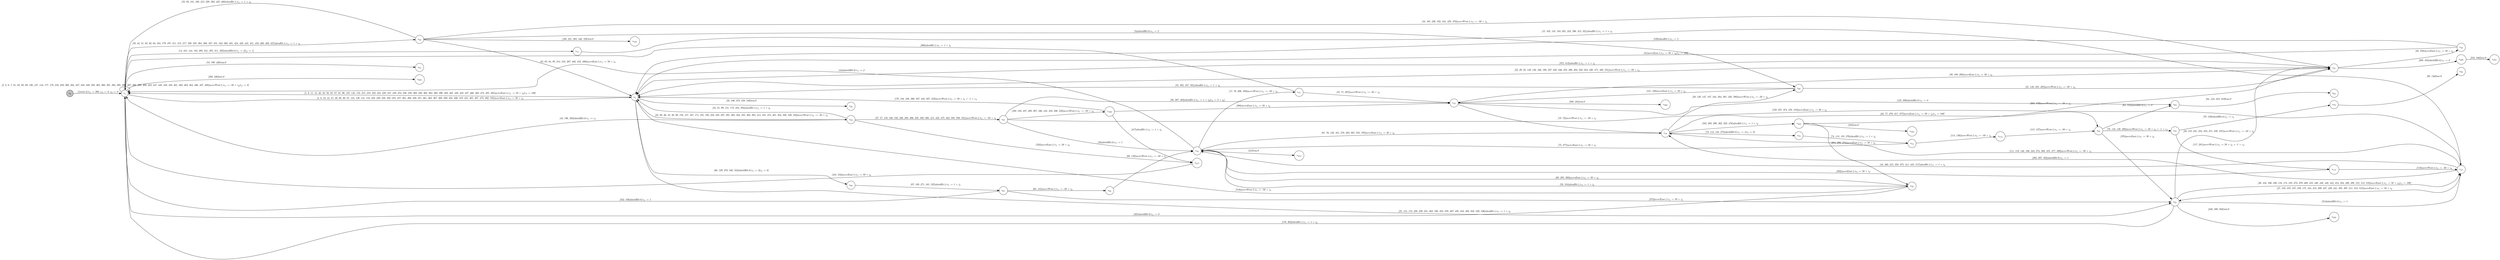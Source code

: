 digraph EFSM{
  graph [rankdir="LR", fontname="Latin Modern Math"];
  node [color="black", fillcolor="white", shape="circle", style="filled", fontname="Latin Modern Math"];
  edge [fontname="Latin Modern Math"];

  s0[fillcolor="gray", label=<s<sub>0</sub>>];
  s1[label=<s<sub>1</sub>>];
  s4[label=<s<sub>4</sub>>];
  s14[label=<s<sub>14</sub>>];
  s15[label=<s<sub>15</sub>>];
  s16[label=<s<sub>16</sub>>];
  s17[label=<s<sub>17</sub>>];
  s18[label=<s<sub>18</sub>>];
  s19[label=<s<sub>19</sub>>];
  s20[label=<s<sub>20</sub>>];
  s21[label=<s<sub>21</sub>>];
  s23[label=<s<sub>23</sub>>];
  s25[label=<s<sub>25</sub>>];
  s32[label=<s<sub>32</sub>>];
  s33[label=<s<sub>33</sub>>];
  s37[label=<s<sub>37</sub>>];
  s40[label=<s<sub>40</sub>>];
  s53[label=<s<sub>53</sub>>];
  s59[label=<s<sub>59</sub>>];
  s62[label=<s<sub>62</sub>>];
  s63[label=<s<sub>63</sub>>];
  s64[label=<s<sub>64</sub>>];
  s66[label=<s<sub>66</sub>>];
  s67[label=<s<sub>67</sub>>];
  s68[label=<s<sub>68</sub>>];
  s73[label=<s<sub>73</sub>>];
  s74[label=<s<sub>74</sub>>];
  s78[label=<s<sub>78</sub>>];
  s79[label=<s<sub>79</sub>>];
  s80[label=<s<sub>80</sub>>];
  s114[label=<s<sub>114</sub>>];
  s117[label=<s<sub>117</sub>>];
  s162[label=<s<sub>162</sub>>];
  s163[label=<s<sub>163</sub>>];
  s169[label=<s<sub>169</sub>>];
  s180[label=<s<sub>180</sub>>];
  s209[label=<s<sub>209</sub>>];
  s210[label=<s<sub>210</sub>>];
  s240[label=<s<sub>240</sub>>];
  s293[label=<s<sub>293</sub>>];
  s388[label=<s<sub>388</sub>>];
  s412[label=<s<sub>412</sub>>];
  s417[label=<s<sub>417</sub>>];

  s0->s1[label=<<i> [1]start:2/o<sub>1</sub> := 200, o<sub>2</sub> := 3, o<sub>3</sub> := 0</i>>];
  s18->s19[label=<<i> [19, 72]moveWest:1/o<sub>1</sub> := -50 + i<sub>0</sub></i>>];
  s23->s4[label=<<i> [24, 31, 99, 151, 172, 234, 384]alienHit:1/o<sub>1</sub> := 1 + i<sub>0</sub></i>>];
  s21->s40[label=<<i> [40, 538]moveEast:1/o<sub>1</sub> := 50 + i<sub>0</sub></i>>];
  s40->s4[label=<<i> [41]moveEast:1/o<sub>1</sub> := 50 + i<sub>0</sub>&#91;r<sub>3</sub> := 100&#93;</i>>];
  s33->s1[label=<<i> [52, 93, 181, 198, 212, 328, 393, 425, 460]alienHit:1/o<sub>1</sub> := 1 + i<sub>0</sub></i>>];
  s33->s20[label=<<i> [54]shieldHit:0/o<sub>1</sub> := 2</i>>];
  s20->s4[label=<<i> [55, 382, 457, 501]alienHit:1/o<sub>1</sub> := 1 + i<sub>0</sub></i>>];
  s37->s16[label=<<i> [58]shieldHit:0/o<sub>1</sub> := 1</i>>];
  s16->s59[label=<<i> [59, 518]alienHit:1/o<sub>1</sub> := 1 + i<sub>0</sub></i>>];
  s59->s16[label=<<i> [60, 205, 300]moveEast:1/o<sub>1</sub> := 50 + i<sub>0</sub></i>>];
  s62->s63[label=<<i> [63, 318]shieldHit:0/o<sub>1</sub> := 0</i>>];
  s67->s68[label=<<i> [68, 131]moveWest:1/o<sub>1</sub> := -50 + i<sub>0</sub></i>>];
  s68->s16[label=<<i> [69, 132]moveWest:1/o<sub>1</sub> := -50 + i<sub>0</sub></i>>];
  s16->s17[label=<<i> [17, 70, 206, 359]moveWest:1/o<sub>1</sub> := -50 + i<sub>0</sub></i>>];
  s74->s16[label=<<i> [75, 277]moveEast:1/o<sub>1</sub> := 50 + i<sub>0</sub></i>>];
  s78->s79[label=<<i> [79, 139]shieldHit:0/o<sub>1</sub> := r<sub>2</sub></i>>];
  s79->s80[label=<<i> [80, 140]lose:0</i>>];
  s74->s114[label=<<i> [114, 136]moveWest:1/o<sub>1</sub> := -50 + i<sub>0</sub></i>>];
  s114->s62[label=<<i> [115, 137]moveWest:1/o<sub>1</sub> := -50 + i<sub>0</sub></i>>];
  s78->s117[label=<<i> [117, 281]moveWest:1/o<sub>1</sub> := 50 + i<sub>0</sub> + -1 &times; r<sub>3</sub></i>>];
  s117->s15[label=<<i> [118]moveWest:1/o<sub>1</sub> := -50 + i<sub>0</sub></i>>];
  s20->s18[label=<<i> [121, 188]moveEast:1/o<sub>1</sub> := 50 + i<sub>0</sub></i>>];
  s18->s63[label=<<i> [122, 309]shieldHit:0/o<sub>1</sub> := 0</i>>];
  s66->s67[label=<<i> [67, 130, 271, 341, 525]alienHit:1/o<sub>1</sub> := 1 + i<sub>0</sub></i>>];
  s19->s73[label=<<i> [73, 112, 134, 275]shieldHit:0/o<sub>1</sub> := 1&#91;r<sub>2</sub> := 0&#93;</i>>];
  s73->s74[label=<<i> [74, 113, 135, 276]alienHit:1/o<sub>1</sub> := 1 + i<sub>0</sub></i>>];
  s162->s163[label=<<i> [163]win:0</i>>];
  s25->s1[label=<<i> [176, 263]alienHit:1/o<sub>1</sub> := 1 + i<sub>0</sub></i>>];
  s1->s14[label=<<i> [14, 101, 144, 182, 200, 241, 295, 311, 320]shieldHit:0/o<sub>1</sub> := 2&#91;r<sub>2</sub> := 1&#93;</i>>];
  s23->s37[label=<<i> [37, 57, 158, 168, 192, 236, 288, 306, 335, 356, 386, 415, 432, 475, 482, 505, 509, 521]moveWest:1/o<sub>1</sub> := -50 + i<sub>0</sub></i>>];
  s37->s169[label=<<i> [169, 193, 237, 289, 307, 336, 416, 433, 506, 522]moveWest:1/o<sub>1</sub> := -50 + i<sub>0</sub></i>>];
  s17->s18[label=<<i> [18, 71, 207]moveWest:1/o<sub>1</sub> := -50 + i<sub>0</sub></i>>];
  s18->s21[label=<<i> [39, 189, 208]moveEast:1/o<sub>1</sub> := 50 + i<sub>0</sub></i>>];
  s21->s209[label=<<i> [209, 345]shieldHit:0/o<sub>1</sub> := 0</i>>];
  s209->s210[label=<<i> [210, 346]lose:0</i>>];
  s33->s4[label=<<i> [45, 65, 84, 95, 214, 218, 267, 402, 452, 490]moveEast:1/o<sub>1</sub> := 50 + i<sub>0</sub></i>>];
  s20->s21[label=<<i> [21, 148, 245, 285]moveWest:1/o<sub>1</sub> := -50 + i<sub>0</sub></i>>];
  s4->s66[label=<<i> [66, 129, 270, 340, 524]shieldHit:0/o<sub>1</sub> := 2&#91;r<sub>2</sub> := 0&#93;</i>>];
  s67->s25[label=<<i> [272]moveEast:1/o<sub>1</sub> := 50 + i<sub>0</sub></i>>];
  s25->s15[label=<<i> [26, 104, 106, 108, 110, 174, 185, 273, 379, 408, 410, 436, 438, 440, 442, 454, 494, 496, 498, 512, 514, 516]moveEast:1/o<sub>1</sub> := 50 + i<sub>0</sub>&#91;r<sub>3</sub> := 100&#93;</i>>];
  s16->s19[label=<<i> [61, 76, 133, 161, 278, 283, 301, 316, 376]moveEast:1/o<sub>1</sub> := 50 + i<sub>0</sub></i>>];
  s62->s78[label=<<i> [78, 116, 138, 280]moveWest:1/o<sub>1</sub> := 50 + i<sub>0</sub> + -1 &times; r<sub>3</sub></i>>];
  s117->s16[label=<<i> [282]moveEast:1/o<sub>1</sub> := 50 + i<sub>0</sub></i>>];
  s19->s20[label=<<i> [20, 120, 147, 187, 244, 284, 381, 456, 500]moveWest:1/o<sub>1</sub> := -50 + i<sub>0</sub></i>>];
  s169->s4[label=<<i> [170, 194, 238, 290, 337, 434, 507, 523]moveWest:1/o<sub>1</sub> := 50 + i<sub>0</sub> + -1 &times; r<sub>3</sub></i>>];
  s4->s23[label=<<i> [23, 30, 36, 42, 56, 98, 150, 157, 167, 171, 191, 195, 233, 235, 287, 291, 305, 334, 355, 383, 385, 414, 431, 474, 481, 504, 508, 520, 532]moveWest:1/o<sub>1</sub> := -50 + i<sub>0</sub></i>>];
  s23->s1[label=<<i> [43, 196, 292]shieldHit:0/o<sub>1</sub> := r<sub>2</sub></i>>];
  s1->s293[label=<<i> [293, 326]lose:0</i>>];
  s14->s15[label=<<i> [15, 102, 145, 183, 201, 242, 296, 312, 321]alienHit:1/o<sub>1</sub> := 1 + i<sub>0</sub></i>>];
  s162->s21[label=<<i> [303, 479]moveWest:1/o<sub>1</sub> := -50 + i<sub>0</sub></i>>];
  s169->s18[label=<<i> [308]moveEast:1/o<sub>1</sub> := 50 + i<sub>0</sub></i>>];
  s25->s15[label=<<i> [314]shieldHit:0/o<sub>1</sub> := 1</i>>];
  s63->s64[label=<<i> [64, 123, 310, 319]lose:0</i>>];
  s15->s19[label=<<i> [202, 297, 322]shieldHit:0/o<sub>1</sub> := 1</i>>];
  s162->s59[label=<<i> [204, 299, 324]moveEast:1/o<sub>1</sub> := 50 + i<sub>0</sub></i>>];
  s59->s1[label=<<i> [325]shieldHit:0/o<sub>1</sub> := 0</i>>];
  s25->s240[label=<<i> [240, 339, 503]win:0</i>>];
  s67->s1[label=<<i> [342, 526]shieldHit:0/o<sub>1</sub> := 1</i>>];
  s37->s15[label=<<i> [159, 357, 374, 476, 510]moveEast:1/o<sub>1</sub> := 50 + i<sub>0</sub></i>>];
  s17->s1[label=<<i> [360]alienHit:1/o<sub>1</sub> := 1 + i<sub>0</sub></i>>];
  s1->s1[label=<<i> [2, 3, 6, 7, 81, 82, 88, 89, 126, 127, 143, 177, 178, 216, 259, 260, 294, 347, 348, 349, 350, 365, 366, 391, 394, 395, 396, 397, 398, 399, 400, 423, 447, 448, 449, 450, 461, 462, 463, 464, 486, 487, 488]moveWest:1/o<sub>1</sub> := -50 + i<sub>0</sub>&#91;r<sub>2</sub> := 0&#93;</i>>];
  s4->s1[label=<<i> [5, 9, 11, 13, 46, 48, 50, 85, 87, 91, 96, 125, 142, 152, 215, 219, 222, 224, 228, 247, 249, 254, 256, 258, 268, 330, 362, 364, 368, 390, 403, 405, 420, 422, 427, 466, 468, 472, 485, 491]moveEast:1/o<sub>1</sub> := 50 + i<sub>0</sub>&#91;r<sub>3</sub> := 100&#93;</i>>];
  s4->s25[label=<<i> [25, 154, 173, 230, 239, 251, 262, 338, 352, 370, 407, 435, 453, 493, 502, 529, 536]alienHit:1/o<sub>1</sub> := 1 + i<sub>0</sub></i>>];
  s25->s21[label=<<i> [28, 155, 231, 252, 353, 371, 530, 537]moveWest:1/o<sub>1</sub> := -50 + i<sub>0</sub></i>>];
  s21->s4[label=<<i> [372, 413]alienHit:1/o<sub>1</sub> := 1 + i<sub>0</sub></i>>];
  s4->s32[label=<<i> [32, 100, 373, 458, 540]win:0</i>>];
  s19->s62[label=<<i> [62, 77, 279, 317, 377]moveEast:1/o<sub>1</sub> := 50 + i<sub>0</sub>&#91;r<sub>3</sub> := 100&#93;</i>>];
  s62->s25[label=<<i> [378]moveEast:1/o<sub>1</sub> := 50 + i<sub>0</sub></i>>];
  s15->s19[label=<<i> [111, 119, 146, 186, 243, 274, 380, 455, 477, 499]moveWest:1/o<sub>1</sub> := -50 + i<sub>0</sub></i>>];
  s18->s388[label=<<i> [388, 484]win:0</i>>];
  s16->s412[label=<<i> [412]win:0</i>>];
  s169->s417[label=<<i> [417]alienHit:1/o<sub>1</sub> := 1 + i<sub>0</sub></i>>];
  s417->s1[label=<<i> [418, 534]moveEast:1/o<sub>1</sub> := 50 + i<sub>0</sub></i>>];
  s1->s4[label=<<i> [4, 8, 10, 12, 47, 49, 86, 90, 97, 124, 128, 141, 153, 223, 229, 248, 250, 255, 257, 261, 269, 329, 351, 361, 363, 367, 369, 389, 404, 406, 419, 421, 465, 467, 473, 492, 535]moveEast:1/o<sub>1</sub> := 50 + i<sub>0</sub></i>>];
  s1->s53[label=<<i> [53, 199, 426]win:0</i>>];
  s15->s25[label=<<i> [27, 103, 105, 107, 109, 175, 184, 313, 409, 437, 439, 441, 495, 497, 511, 513, 515]moveEast:1/o<sub>1</sub> := 50 + i<sub>0</sub></i>>];
  s15->s16[label=<<i> [16, 160, 315, 358, 375, 411, 443, 517]alienHit:1/o<sub>1</sub> := 1 + i<sub>0</sub></i>>];
  s16->s1[label=<<i> [444]shieldHit:0/o<sub>1</sub> := 2</i>>];
  s1->s33[label=<<i> [33, 44, 51, 83, 92, 94, 164, 179, 197, 211, 213, 217, 220, 225, 264, 266, 327, 331, 343, 392, 401, 424, 428, 445, 451, 459, 469, 489, 527]alienHit:1/o<sub>1</sub> := 1 + i<sub>0</sub></i>>];
  s33->s180[label=<<i> [180, 221, 265, 446, 528]win:0</i>>];
  s33->s21[label=<<i> [34, 165, 226, 332, 344, 429, 470]moveWest:1/o<sub>1</sub> := -50 + i<sub>0</sub></i>>];
  s21->s4[label=<<i> [22, 29, 35, 149, 156, 166, 190, 227, 232, 246, 253, 286, 304, 333, 354, 430, 471, 480, 531]moveWest:1/o<sub>1</sub> := -50 + i<sub>0</sub></i>>];
  s19->s162[label=<<i> [162, 203, 298, 302, 323, 478]alienHit:1/o<sub>1</sub> := 1 + i<sub>0</sub></i>>];
  s37->s18[label=<<i> [38, 387, 483]alienHit:1/o<sub>1</sub> := 1 + i<sub>0</sub>&#91;r<sub>2</sub> := 2 &times; i<sub>0</sub>&#93;</i>>];
  s59->s4[label=<<i> [519]moveWest:1/o<sub>1</sub> := -50 + i<sub>0</sub></i>>];
  s23->s417[label=<<i> [533]moveEast:1/o<sub>1</sub> := 50 + i<sub>0</sub></i>>];
  s40->s4[label=<<i> [539]alienHit:1/o<sub>1</sub> := 5</i>>];
}